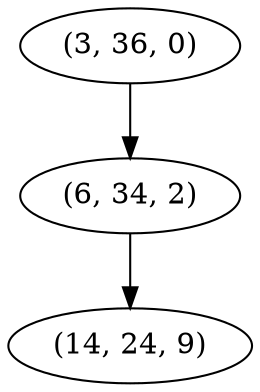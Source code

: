 digraph tree {
    "(3, 36, 0)";
    "(6, 34, 2)";
    "(14, 24, 9)";
    "(3, 36, 0)" -> "(6, 34, 2)";
    "(6, 34, 2)" -> "(14, 24, 9)";
}
